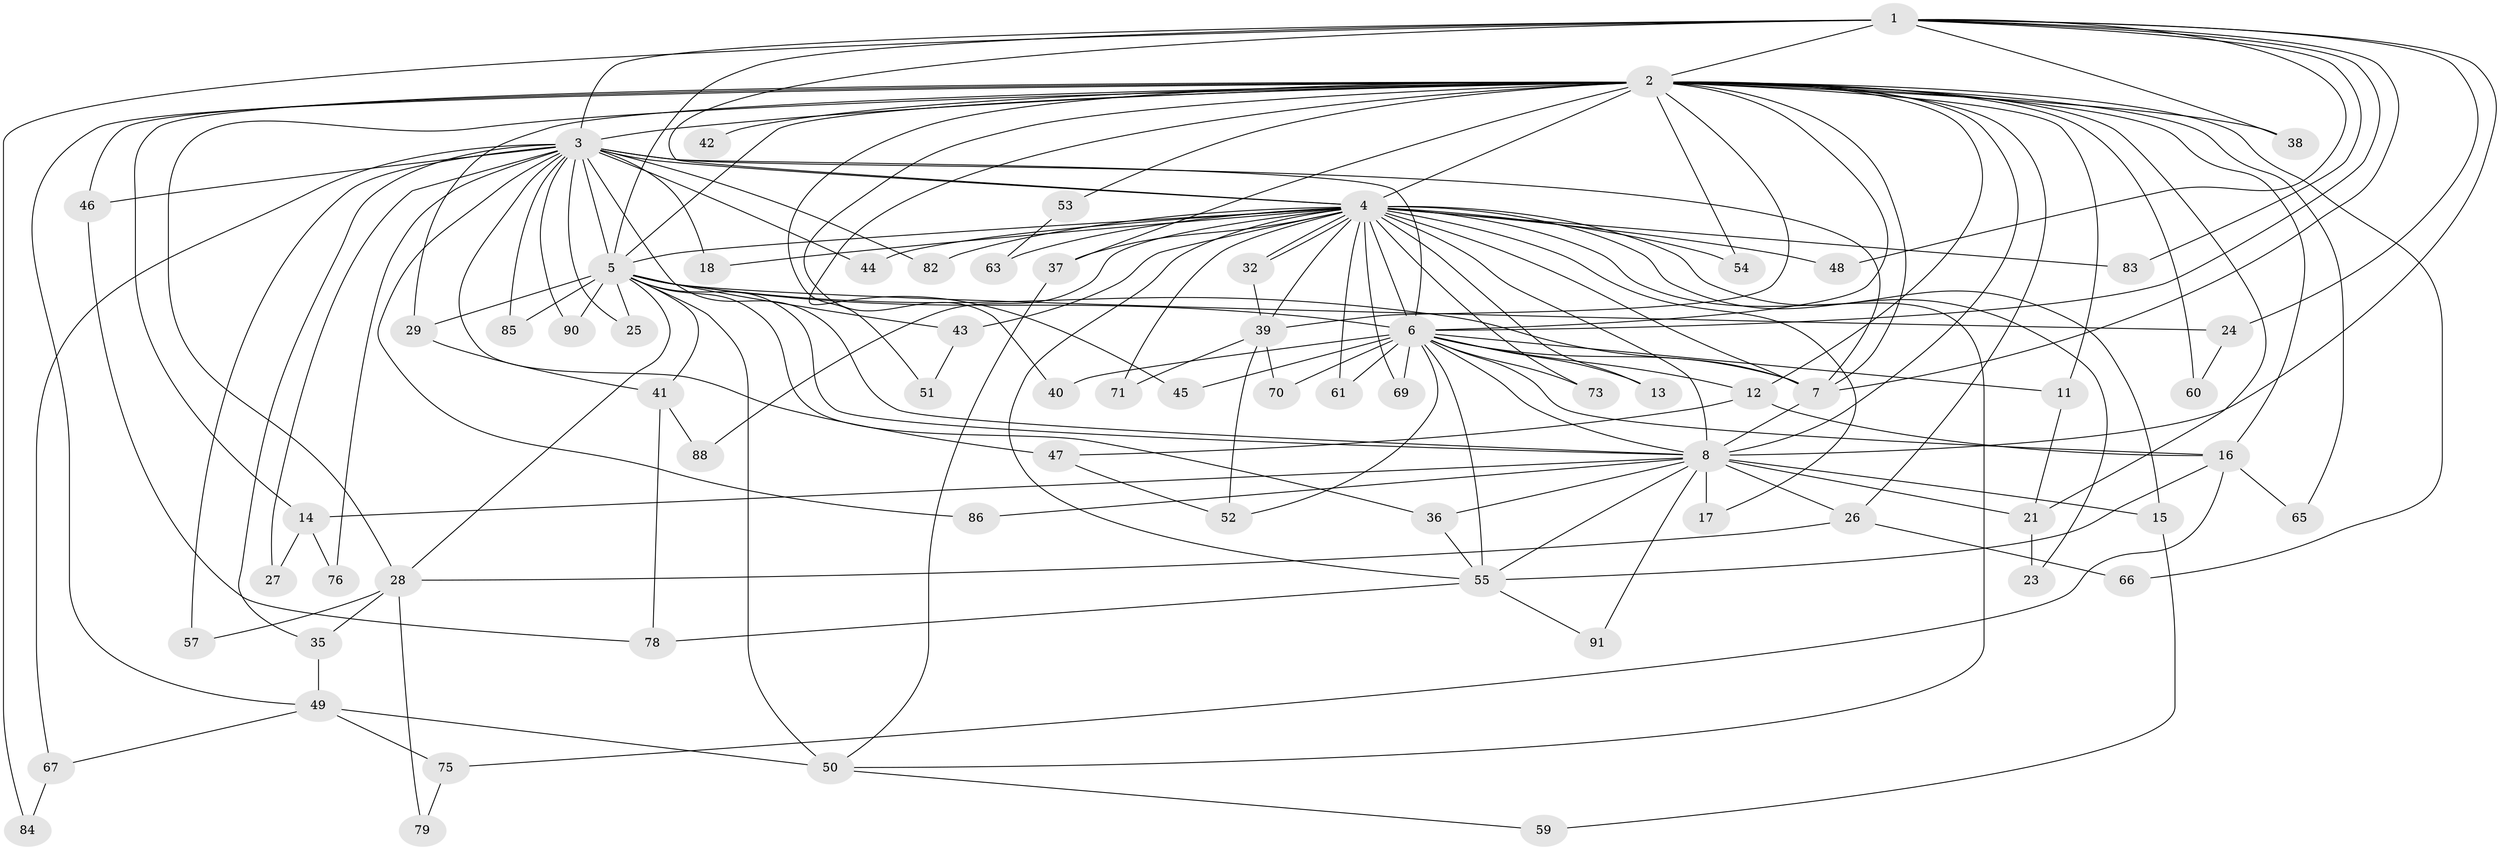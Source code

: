 // Generated by graph-tools (version 1.1) at 2025/23/03/03/25 07:23:38]
// undirected, 70 vertices, 161 edges
graph export_dot {
graph [start="1"]
  node [color=gray90,style=filled];
  1 [super="+30"];
  2 [super="+10"];
  3 [super="+33"];
  4 [super="+9"];
  5 [super="+68"];
  6 [super="+22"];
  7 [super="+20"];
  8 [super="+19"];
  11 [super="+87"];
  12 [super="+34"];
  13;
  14;
  15;
  16 [super="+89"];
  17;
  18;
  21 [super="+81"];
  23;
  24;
  25;
  26;
  27;
  28 [super="+31"];
  29;
  32;
  35 [super="+62"];
  36 [super="+64"];
  37;
  38;
  39 [super="+56"];
  40;
  41;
  42;
  43;
  44;
  45;
  46;
  47 [super="+74"];
  48;
  49 [super="+72"];
  50 [super="+77"];
  51;
  52;
  53;
  54;
  55 [super="+58"];
  57;
  59;
  60;
  61;
  63;
  65;
  66;
  67;
  69;
  70;
  71;
  73;
  75;
  76;
  78 [super="+80"];
  79;
  82;
  83;
  84;
  85;
  86;
  88;
  90;
  91;
  1 -- 2 [weight=2];
  1 -- 3;
  1 -- 4 [weight=2];
  1 -- 5;
  1 -- 6;
  1 -- 7;
  1 -- 8;
  1 -- 24;
  1 -- 48;
  1 -- 83;
  1 -- 84;
  1 -- 38;
  2 -- 3 [weight=2];
  2 -- 4 [weight=4];
  2 -- 5 [weight=2];
  2 -- 6 [weight=3];
  2 -- 7 [weight=2];
  2 -- 8 [weight=2];
  2 -- 12;
  2 -- 29;
  2 -- 37;
  2 -- 40;
  2 -- 49 [weight=2];
  2 -- 65;
  2 -- 66;
  2 -- 11;
  2 -- 14;
  2 -- 16;
  2 -- 21;
  2 -- 26;
  2 -- 28;
  2 -- 38;
  2 -- 39;
  2 -- 42;
  2 -- 45;
  2 -- 46;
  2 -- 51;
  2 -- 53;
  2 -- 54;
  2 -- 60;
  3 -- 4 [weight=2];
  3 -- 5;
  3 -- 6;
  3 -- 7 [weight=2];
  3 -- 8;
  3 -- 18;
  3 -- 25;
  3 -- 27;
  3 -- 35;
  3 -- 46;
  3 -- 47;
  3 -- 57;
  3 -- 67;
  3 -- 76;
  3 -- 82;
  3 -- 85;
  3 -- 86;
  3 -- 90;
  3 -- 44;
  4 -- 5 [weight=2];
  4 -- 6 [weight=2];
  4 -- 7 [weight=2];
  4 -- 8 [weight=2];
  4 -- 15;
  4 -- 18;
  4 -- 23;
  4 -- 32;
  4 -- 32;
  4 -- 37;
  4 -- 43;
  4 -- 44;
  4 -- 48;
  4 -- 54;
  4 -- 55;
  4 -- 69;
  4 -- 71;
  4 -- 82;
  4 -- 50;
  4 -- 39;
  4 -- 73;
  4 -- 13;
  4 -- 17;
  4 -- 83;
  4 -- 88;
  4 -- 61;
  4 -- 63;
  5 -- 6;
  5 -- 7;
  5 -- 8;
  5 -- 24;
  5 -- 25;
  5 -- 28;
  5 -- 29;
  5 -- 36;
  5 -- 41;
  5 -- 43;
  5 -- 85;
  5 -- 90;
  5 -- 50;
  6 -- 7;
  6 -- 8;
  6 -- 11;
  6 -- 12;
  6 -- 13;
  6 -- 16;
  6 -- 45;
  6 -- 52;
  6 -- 61;
  6 -- 69;
  6 -- 70;
  6 -- 73;
  6 -- 55;
  6 -- 40;
  7 -- 8;
  8 -- 14;
  8 -- 15;
  8 -- 17 [weight=2];
  8 -- 21;
  8 -- 26;
  8 -- 55;
  8 -- 86;
  8 -- 91;
  8 -- 36;
  11 -- 21;
  12 -- 47;
  12 -- 16;
  14 -- 27;
  14 -- 76;
  15 -- 59;
  16 -- 65;
  16 -- 75;
  16 -- 55;
  21 -- 23;
  24 -- 60;
  26 -- 66;
  26 -- 28;
  28 -- 35;
  28 -- 57;
  28 -- 79;
  29 -- 41;
  32 -- 39;
  35 -- 49;
  36 -- 55;
  37 -- 50;
  39 -- 52;
  39 -- 70;
  39 -- 71;
  41 -- 78;
  41 -- 88;
  43 -- 51;
  46 -- 78;
  47 -- 52;
  49 -- 50 [weight=2];
  49 -- 67;
  49 -- 75;
  50 -- 59;
  53 -- 63;
  55 -- 78;
  55 -- 91;
  67 -- 84;
  75 -- 79;
}
